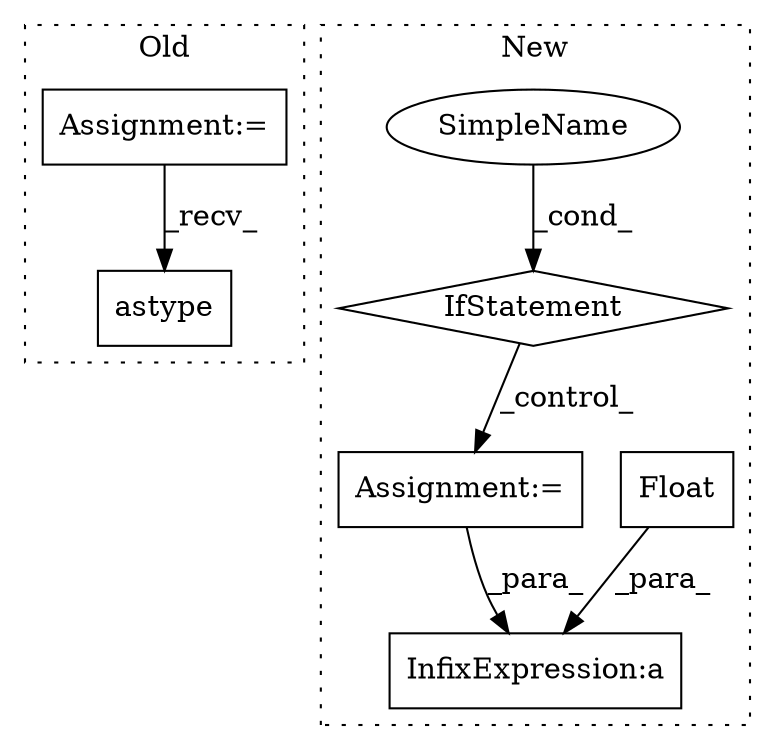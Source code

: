 digraph G {
subgraph cluster0 {
1 [label="astype" a="32" s="1848,1860" l="7,1" shape="box"];
3 [label="Assignment:=" a="7" s="1454" l="1" shape="box"];
label = "Old";
style="dotted";
}
subgraph cluster1 {
2 [label="Float" a="32" s="1154,1171" l="6,1" shape="box"];
4 [label="InfixExpression:a" a="27" s="1583" l="3" shape="box"];
5 [label="Assignment:=" a="7" s="1510" l="2" shape="box"];
6 [label="IfStatement" a="25" s="1478,1488" l="4,2" shape="diamond"];
7 [label="SimpleName" a="42" s="" l="" shape="ellipse"];
label = "New";
style="dotted";
}
2 -> 4 [label="_para_"];
3 -> 1 [label="_recv_"];
5 -> 4 [label="_para_"];
6 -> 5 [label="_control_"];
7 -> 6 [label="_cond_"];
}